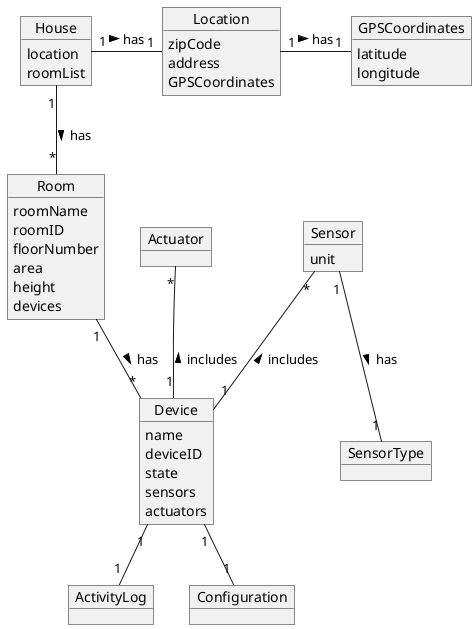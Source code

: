 @startuml
'https://plantuml.com/object-diagram

 object House
 object Device
 object Sensor
 object Actuator
 object Room
 object Location
 object GPSCoordinates
 object ActivityLog
 object Configuration
 object SensorType


 House "1" -- "*" Room : has >
 House "1" - "1" Location : has >
 Location "1" - "1" GPSCoordinates : has >
 Room "1" -- "*" Device : has >
 Actuator "*" -- "1" Device : includes <
 Sensor "*" -- "1" Device : includes <
 Sensor "1" -- "1" SensorType : has >
 Device "1" -- "1" ActivityLog
 Device "1" -- "1" Configuration



 object House {
 location
 roomList
 }

object Location {
zipCode
address
GPSCoordinates
}

object GPSCoordinates {
latitude
longitude
}

 object Room {
 roomName
 roomID
 floorNumber
 area
 height
 devices
 }

 object Device {
 name
 deviceID
 state
 sensors
 actuators
 }

 object Actuator {
 }

 object Sensor {
 unit
 }

 object SensorType {
 }

object ActivityLog {
}

object Configuration {
}



@enduml
